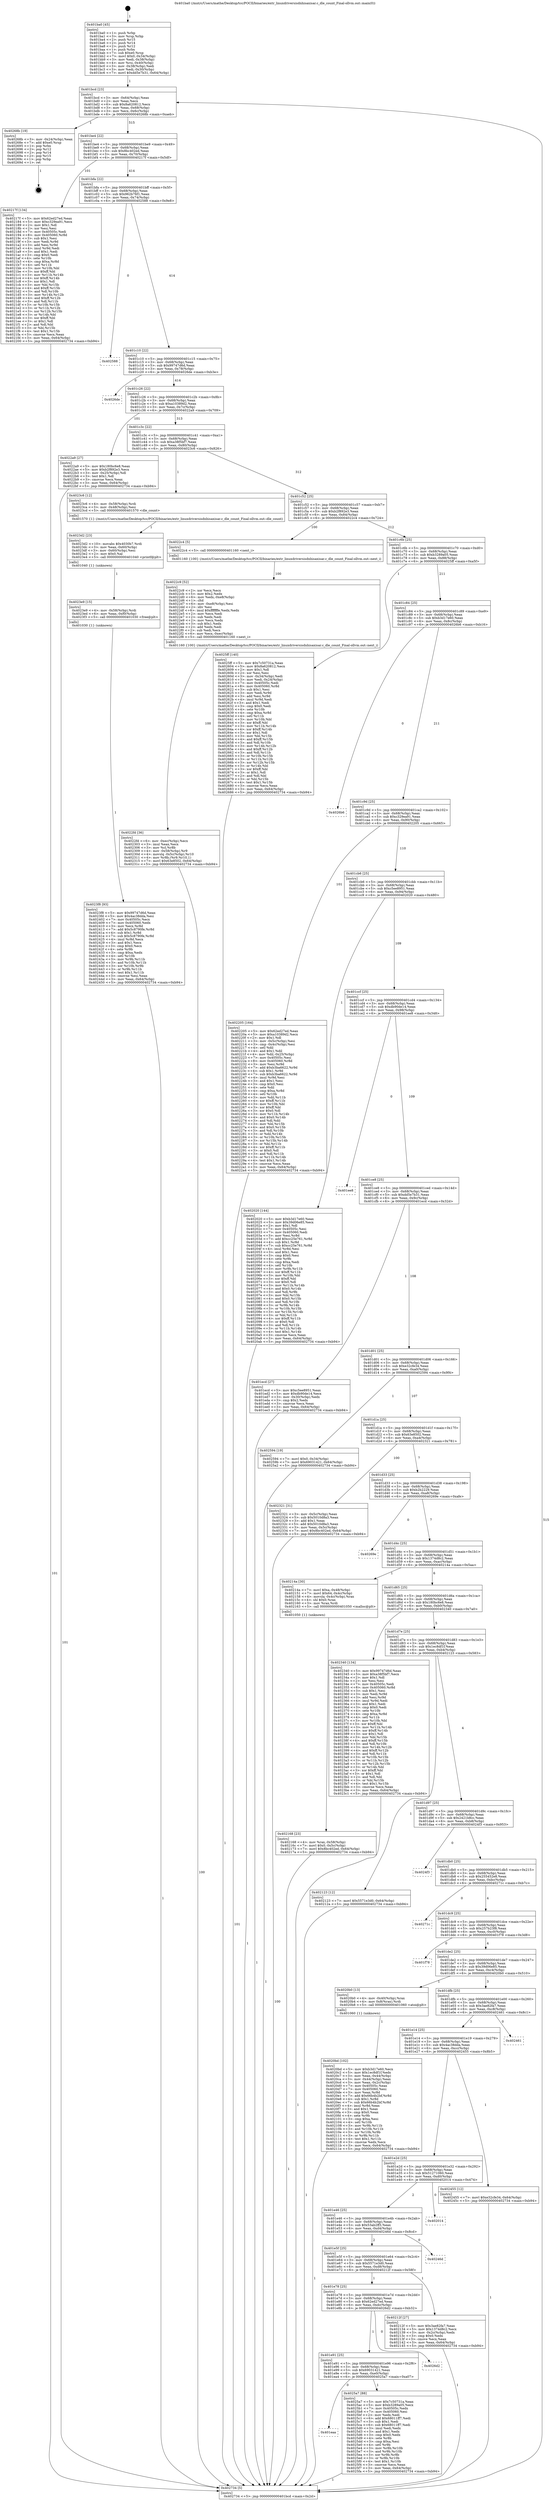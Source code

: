 digraph "0x401ba0" {
  label = "0x401ba0 (/mnt/c/Users/mathe/Desktop/tcc/POCII/binaries/extr_linuxdriversisdnhisaxisar.c_dle_count_Final-ollvm.out::main(0))"
  labelloc = "t"
  node[shape=record]

  Entry [label="",width=0.3,height=0.3,shape=circle,fillcolor=black,style=filled]
  "0x401bcd" [label="{
     0x401bcd [23]\l
     | [instrs]\l
     &nbsp;&nbsp;0x401bcd \<+3\>: mov -0x64(%rbp),%eax\l
     &nbsp;&nbsp;0x401bd0 \<+2\>: mov %eax,%ecx\l
     &nbsp;&nbsp;0x401bd2 \<+6\>: sub $0x8a620812,%ecx\l
     &nbsp;&nbsp;0x401bd8 \<+3\>: mov %eax,-0x68(%rbp)\l
     &nbsp;&nbsp;0x401bdb \<+3\>: mov %ecx,-0x6c(%rbp)\l
     &nbsp;&nbsp;0x401bde \<+6\>: je 000000000040268b \<main+0xaeb\>\l
  }"]
  "0x40268b" [label="{
     0x40268b [19]\l
     | [instrs]\l
     &nbsp;&nbsp;0x40268b \<+3\>: mov -0x24(%rbp),%eax\l
     &nbsp;&nbsp;0x40268e \<+7\>: add $0xe0,%rsp\l
     &nbsp;&nbsp;0x402695 \<+1\>: pop %rbx\l
     &nbsp;&nbsp;0x402696 \<+2\>: pop %r12\l
     &nbsp;&nbsp;0x402698 \<+2\>: pop %r14\l
     &nbsp;&nbsp;0x40269a \<+2\>: pop %r15\l
     &nbsp;&nbsp;0x40269c \<+1\>: pop %rbp\l
     &nbsp;&nbsp;0x40269d \<+1\>: ret\l
  }"]
  "0x401be4" [label="{
     0x401be4 [22]\l
     | [instrs]\l
     &nbsp;&nbsp;0x401be4 \<+5\>: jmp 0000000000401be9 \<main+0x49\>\l
     &nbsp;&nbsp;0x401be9 \<+3\>: mov -0x68(%rbp),%eax\l
     &nbsp;&nbsp;0x401bec \<+5\>: sub $0x8bc402ed,%eax\l
     &nbsp;&nbsp;0x401bf1 \<+3\>: mov %eax,-0x70(%rbp)\l
     &nbsp;&nbsp;0x401bf4 \<+6\>: je 000000000040217f \<main+0x5df\>\l
  }"]
  Exit [label="",width=0.3,height=0.3,shape=circle,fillcolor=black,style=filled,peripheries=2]
  "0x40217f" [label="{
     0x40217f [134]\l
     | [instrs]\l
     &nbsp;&nbsp;0x40217f \<+5\>: mov $0x62ed27ed,%eax\l
     &nbsp;&nbsp;0x402184 \<+5\>: mov $0xc329ea91,%ecx\l
     &nbsp;&nbsp;0x402189 \<+2\>: mov $0x1,%dl\l
     &nbsp;&nbsp;0x40218b \<+2\>: xor %esi,%esi\l
     &nbsp;&nbsp;0x40218d \<+7\>: mov 0x40505c,%edi\l
     &nbsp;&nbsp;0x402194 \<+8\>: mov 0x405060,%r8d\l
     &nbsp;&nbsp;0x40219c \<+3\>: sub $0x1,%esi\l
     &nbsp;&nbsp;0x40219f \<+3\>: mov %edi,%r9d\l
     &nbsp;&nbsp;0x4021a2 \<+3\>: add %esi,%r9d\l
     &nbsp;&nbsp;0x4021a5 \<+4\>: imul %r9d,%edi\l
     &nbsp;&nbsp;0x4021a9 \<+3\>: and $0x1,%edi\l
     &nbsp;&nbsp;0x4021ac \<+3\>: cmp $0x0,%edi\l
     &nbsp;&nbsp;0x4021af \<+4\>: sete %r10b\l
     &nbsp;&nbsp;0x4021b3 \<+4\>: cmp $0xa,%r8d\l
     &nbsp;&nbsp;0x4021b7 \<+4\>: setl %r11b\l
     &nbsp;&nbsp;0x4021bb \<+3\>: mov %r10b,%bl\l
     &nbsp;&nbsp;0x4021be \<+3\>: xor $0xff,%bl\l
     &nbsp;&nbsp;0x4021c1 \<+3\>: mov %r11b,%r14b\l
     &nbsp;&nbsp;0x4021c4 \<+4\>: xor $0xff,%r14b\l
     &nbsp;&nbsp;0x4021c8 \<+3\>: xor $0x1,%dl\l
     &nbsp;&nbsp;0x4021cb \<+3\>: mov %bl,%r15b\l
     &nbsp;&nbsp;0x4021ce \<+4\>: and $0xff,%r15b\l
     &nbsp;&nbsp;0x4021d2 \<+3\>: and %dl,%r10b\l
     &nbsp;&nbsp;0x4021d5 \<+3\>: mov %r14b,%r12b\l
     &nbsp;&nbsp;0x4021d8 \<+4\>: and $0xff,%r12b\l
     &nbsp;&nbsp;0x4021dc \<+3\>: and %dl,%r11b\l
     &nbsp;&nbsp;0x4021df \<+3\>: or %r10b,%r15b\l
     &nbsp;&nbsp;0x4021e2 \<+3\>: or %r11b,%r12b\l
     &nbsp;&nbsp;0x4021e5 \<+3\>: xor %r12b,%r15b\l
     &nbsp;&nbsp;0x4021e8 \<+3\>: or %r14b,%bl\l
     &nbsp;&nbsp;0x4021eb \<+3\>: xor $0xff,%bl\l
     &nbsp;&nbsp;0x4021ee \<+3\>: or $0x1,%dl\l
     &nbsp;&nbsp;0x4021f1 \<+2\>: and %dl,%bl\l
     &nbsp;&nbsp;0x4021f3 \<+3\>: or %bl,%r15b\l
     &nbsp;&nbsp;0x4021f6 \<+4\>: test $0x1,%r15b\l
     &nbsp;&nbsp;0x4021fa \<+3\>: cmovne %ecx,%eax\l
     &nbsp;&nbsp;0x4021fd \<+3\>: mov %eax,-0x64(%rbp)\l
     &nbsp;&nbsp;0x402200 \<+5\>: jmp 0000000000402734 \<main+0xb94\>\l
  }"]
  "0x401bfa" [label="{
     0x401bfa [22]\l
     | [instrs]\l
     &nbsp;&nbsp;0x401bfa \<+5\>: jmp 0000000000401bff \<main+0x5f\>\l
     &nbsp;&nbsp;0x401bff \<+3\>: mov -0x68(%rbp),%eax\l
     &nbsp;&nbsp;0x401c02 \<+5\>: sub $0x962b76f1,%eax\l
     &nbsp;&nbsp;0x401c07 \<+3\>: mov %eax,-0x74(%rbp)\l
     &nbsp;&nbsp;0x401c0a \<+6\>: je 0000000000402588 \<main+0x9e8\>\l
  }"]
  "0x401eaa" [label="{
     0x401eaa\l
  }", style=dashed]
  "0x402588" [label="{
     0x402588\l
  }", style=dashed]
  "0x401c10" [label="{
     0x401c10 [22]\l
     | [instrs]\l
     &nbsp;&nbsp;0x401c10 \<+5\>: jmp 0000000000401c15 \<main+0x75\>\l
     &nbsp;&nbsp;0x401c15 \<+3\>: mov -0x68(%rbp),%eax\l
     &nbsp;&nbsp;0x401c18 \<+5\>: sub $0x99747d6d,%eax\l
     &nbsp;&nbsp;0x401c1d \<+3\>: mov %eax,-0x78(%rbp)\l
     &nbsp;&nbsp;0x401c20 \<+6\>: je 00000000004026de \<main+0xb3e\>\l
  }"]
  "0x4025a7" [label="{
     0x4025a7 [88]\l
     | [instrs]\l
     &nbsp;&nbsp;0x4025a7 \<+5\>: mov $0x7c50731a,%eax\l
     &nbsp;&nbsp;0x4025ac \<+5\>: mov $0xb3289a05,%ecx\l
     &nbsp;&nbsp;0x4025b1 \<+7\>: mov 0x40505c,%edx\l
     &nbsp;&nbsp;0x4025b8 \<+7\>: mov 0x405060,%esi\l
     &nbsp;&nbsp;0x4025bf \<+2\>: mov %edx,%edi\l
     &nbsp;&nbsp;0x4025c1 \<+6\>: add $0x68011ff7,%edi\l
     &nbsp;&nbsp;0x4025c7 \<+3\>: sub $0x1,%edi\l
     &nbsp;&nbsp;0x4025ca \<+6\>: sub $0x68011ff7,%edi\l
     &nbsp;&nbsp;0x4025d0 \<+3\>: imul %edi,%edx\l
     &nbsp;&nbsp;0x4025d3 \<+3\>: and $0x1,%edx\l
     &nbsp;&nbsp;0x4025d6 \<+3\>: cmp $0x0,%edx\l
     &nbsp;&nbsp;0x4025d9 \<+4\>: sete %r8b\l
     &nbsp;&nbsp;0x4025dd \<+3\>: cmp $0xa,%esi\l
     &nbsp;&nbsp;0x4025e0 \<+4\>: setl %r9b\l
     &nbsp;&nbsp;0x4025e4 \<+3\>: mov %r8b,%r10b\l
     &nbsp;&nbsp;0x4025e7 \<+3\>: and %r9b,%r10b\l
     &nbsp;&nbsp;0x4025ea \<+3\>: xor %r9b,%r8b\l
     &nbsp;&nbsp;0x4025ed \<+3\>: or %r8b,%r10b\l
     &nbsp;&nbsp;0x4025f0 \<+4\>: test $0x1,%r10b\l
     &nbsp;&nbsp;0x4025f4 \<+3\>: cmovne %ecx,%eax\l
     &nbsp;&nbsp;0x4025f7 \<+3\>: mov %eax,-0x64(%rbp)\l
     &nbsp;&nbsp;0x4025fa \<+5\>: jmp 0000000000402734 \<main+0xb94\>\l
  }"]
  "0x4026de" [label="{
     0x4026de\l
  }", style=dashed]
  "0x401c26" [label="{
     0x401c26 [22]\l
     | [instrs]\l
     &nbsp;&nbsp;0x401c26 \<+5\>: jmp 0000000000401c2b \<main+0x8b\>\l
     &nbsp;&nbsp;0x401c2b \<+3\>: mov -0x68(%rbp),%eax\l
     &nbsp;&nbsp;0x401c2e \<+5\>: sub $0xa10389d2,%eax\l
     &nbsp;&nbsp;0x401c33 \<+3\>: mov %eax,-0x7c(%rbp)\l
     &nbsp;&nbsp;0x401c36 \<+6\>: je 00000000004022a9 \<main+0x709\>\l
  }"]
  "0x401e91" [label="{
     0x401e91 [25]\l
     | [instrs]\l
     &nbsp;&nbsp;0x401e91 \<+5\>: jmp 0000000000401e96 \<main+0x2f6\>\l
     &nbsp;&nbsp;0x401e96 \<+3\>: mov -0x68(%rbp),%eax\l
     &nbsp;&nbsp;0x401e99 \<+5\>: sub $0x69031421,%eax\l
     &nbsp;&nbsp;0x401e9e \<+6\>: mov %eax,-0xe0(%rbp)\l
     &nbsp;&nbsp;0x401ea4 \<+6\>: je 00000000004025a7 \<main+0xa07\>\l
  }"]
  "0x4022a9" [label="{
     0x4022a9 [27]\l
     | [instrs]\l
     &nbsp;&nbsp;0x4022a9 \<+5\>: mov $0x180bc6e8,%eax\l
     &nbsp;&nbsp;0x4022ae \<+5\>: mov $0xb2f892e3,%ecx\l
     &nbsp;&nbsp;0x4022b3 \<+3\>: mov -0x25(%rbp),%dl\l
     &nbsp;&nbsp;0x4022b6 \<+3\>: test $0x1,%dl\l
     &nbsp;&nbsp;0x4022b9 \<+3\>: cmovne %ecx,%eax\l
     &nbsp;&nbsp;0x4022bc \<+3\>: mov %eax,-0x64(%rbp)\l
     &nbsp;&nbsp;0x4022bf \<+5\>: jmp 0000000000402734 \<main+0xb94\>\l
  }"]
  "0x401c3c" [label="{
     0x401c3c [22]\l
     | [instrs]\l
     &nbsp;&nbsp;0x401c3c \<+5\>: jmp 0000000000401c41 \<main+0xa1\>\l
     &nbsp;&nbsp;0x401c41 \<+3\>: mov -0x68(%rbp),%eax\l
     &nbsp;&nbsp;0x401c44 \<+5\>: sub $0xa38f5bf7,%eax\l
     &nbsp;&nbsp;0x401c49 \<+3\>: mov %eax,-0x80(%rbp)\l
     &nbsp;&nbsp;0x401c4c \<+6\>: je 00000000004023c6 \<main+0x826\>\l
  }"]
  "0x4026d2" [label="{
     0x4026d2\l
  }", style=dashed]
  "0x4023c6" [label="{
     0x4023c6 [12]\l
     | [instrs]\l
     &nbsp;&nbsp;0x4023c6 \<+4\>: mov -0x58(%rbp),%rdi\l
     &nbsp;&nbsp;0x4023ca \<+3\>: mov -0x48(%rbp),%esi\l
     &nbsp;&nbsp;0x4023cd \<+5\>: call 0000000000401570 \<dle_count\>\l
     | [calls]\l
     &nbsp;&nbsp;0x401570 \{1\} (/mnt/c/Users/mathe/Desktop/tcc/POCII/binaries/extr_linuxdriversisdnhisaxisar.c_dle_count_Final-ollvm.out::dle_count)\l
  }"]
  "0x401c52" [label="{
     0x401c52 [25]\l
     | [instrs]\l
     &nbsp;&nbsp;0x401c52 \<+5\>: jmp 0000000000401c57 \<main+0xb7\>\l
     &nbsp;&nbsp;0x401c57 \<+3\>: mov -0x68(%rbp),%eax\l
     &nbsp;&nbsp;0x401c5a \<+5\>: sub $0xb2f892e3,%eax\l
     &nbsp;&nbsp;0x401c5f \<+6\>: mov %eax,-0x84(%rbp)\l
     &nbsp;&nbsp;0x401c65 \<+6\>: je 00000000004022c4 \<main+0x724\>\l
  }"]
  "0x4023f8" [label="{
     0x4023f8 [93]\l
     | [instrs]\l
     &nbsp;&nbsp;0x4023f8 \<+5\>: mov $0x99747d6d,%eax\l
     &nbsp;&nbsp;0x4023fd \<+5\>: mov $0x4ac38dda,%esi\l
     &nbsp;&nbsp;0x402402 \<+7\>: mov 0x40505c,%ecx\l
     &nbsp;&nbsp;0x402409 \<+7\>: mov 0x405060,%edx\l
     &nbsp;&nbsp;0x402410 \<+3\>: mov %ecx,%r8d\l
     &nbsp;&nbsp;0x402413 \<+7\>: add $0x5c8790fe,%r8d\l
     &nbsp;&nbsp;0x40241a \<+4\>: sub $0x1,%r8d\l
     &nbsp;&nbsp;0x40241e \<+7\>: sub $0x5c8790fe,%r8d\l
     &nbsp;&nbsp;0x402425 \<+4\>: imul %r8d,%ecx\l
     &nbsp;&nbsp;0x402429 \<+3\>: and $0x1,%ecx\l
     &nbsp;&nbsp;0x40242c \<+3\>: cmp $0x0,%ecx\l
     &nbsp;&nbsp;0x40242f \<+4\>: sete %r9b\l
     &nbsp;&nbsp;0x402433 \<+3\>: cmp $0xa,%edx\l
     &nbsp;&nbsp;0x402436 \<+4\>: setl %r10b\l
     &nbsp;&nbsp;0x40243a \<+3\>: mov %r9b,%r11b\l
     &nbsp;&nbsp;0x40243d \<+3\>: and %r10b,%r11b\l
     &nbsp;&nbsp;0x402440 \<+3\>: xor %r10b,%r9b\l
     &nbsp;&nbsp;0x402443 \<+3\>: or %r9b,%r11b\l
     &nbsp;&nbsp;0x402446 \<+4\>: test $0x1,%r11b\l
     &nbsp;&nbsp;0x40244a \<+3\>: cmovne %esi,%eax\l
     &nbsp;&nbsp;0x40244d \<+3\>: mov %eax,-0x64(%rbp)\l
     &nbsp;&nbsp;0x402450 \<+5\>: jmp 0000000000402734 \<main+0xb94\>\l
  }"]
  "0x4022c4" [label="{
     0x4022c4 [5]\l
     | [instrs]\l
     &nbsp;&nbsp;0x4022c4 \<+5\>: call 0000000000401160 \<next_i\>\l
     | [calls]\l
     &nbsp;&nbsp;0x401160 \{100\} (/mnt/c/Users/mathe/Desktop/tcc/POCII/binaries/extr_linuxdriversisdnhisaxisar.c_dle_count_Final-ollvm.out::next_i)\l
  }"]
  "0x401c6b" [label="{
     0x401c6b [25]\l
     | [instrs]\l
     &nbsp;&nbsp;0x401c6b \<+5\>: jmp 0000000000401c70 \<main+0xd0\>\l
     &nbsp;&nbsp;0x401c70 \<+3\>: mov -0x68(%rbp),%eax\l
     &nbsp;&nbsp;0x401c73 \<+5\>: sub $0xb3289a05,%eax\l
     &nbsp;&nbsp;0x401c78 \<+6\>: mov %eax,-0x88(%rbp)\l
     &nbsp;&nbsp;0x401c7e \<+6\>: je 00000000004025ff \<main+0xa5f\>\l
  }"]
  "0x4023e9" [label="{
     0x4023e9 [15]\l
     | [instrs]\l
     &nbsp;&nbsp;0x4023e9 \<+4\>: mov -0x58(%rbp),%rdi\l
     &nbsp;&nbsp;0x4023ed \<+6\>: mov %eax,-0xf0(%rbp)\l
     &nbsp;&nbsp;0x4023f3 \<+5\>: call 0000000000401030 \<free@plt\>\l
     | [calls]\l
     &nbsp;&nbsp;0x401030 \{1\} (unknown)\l
  }"]
  "0x4025ff" [label="{
     0x4025ff [140]\l
     | [instrs]\l
     &nbsp;&nbsp;0x4025ff \<+5\>: mov $0x7c50731a,%eax\l
     &nbsp;&nbsp;0x402604 \<+5\>: mov $0x8a620812,%ecx\l
     &nbsp;&nbsp;0x402609 \<+2\>: mov $0x1,%dl\l
     &nbsp;&nbsp;0x40260b \<+2\>: xor %esi,%esi\l
     &nbsp;&nbsp;0x40260d \<+3\>: mov -0x34(%rbp),%edi\l
     &nbsp;&nbsp;0x402610 \<+3\>: mov %edi,-0x24(%rbp)\l
     &nbsp;&nbsp;0x402613 \<+7\>: mov 0x40505c,%edi\l
     &nbsp;&nbsp;0x40261a \<+8\>: mov 0x405060,%r8d\l
     &nbsp;&nbsp;0x402622 \<+3\>: sub $0x1,%esi\l
     &nbsp;&nbsp;0x402625 \<+3\>: mov %edi,%r9d\l
     &nbsp;&nbsp;0x402628 \<+3\>: add %esi,%r9d\l
     &nbsp;&nbsp;0x40262b \<+4\>: imul %r9d,%edi\l
     &nbsp;&nbsp;0x40262f \<+3\>: and $0x1,%edi\l
     &nbsp;&nbsp;0x402632 \<+3\>: cmp $0x0,%edi\l
     &nbsp;&nbsp;0x402635 \<+4\>: sete %r10b\l
     &nbsp;&nbsp;0x402639 \<+4\>: cmp $0xa,%r8d\l
     &nbsp;&nbsp;0x40263d \<+4\>: setl %r11b\l
     &nbsp;&nbsp;0x402641 \<+3\>: mov %r10b,%bl\l
     &nbsp;&nbsp;0x402644 \<+3\>: xor $0xff,%bl\l
     &nbsp;&nbsp;0x402647 \<+3\>: mov %r11b,%r14b\l
     &nbsp;&nbsp;0x40264a \<+4\>: xor $0xff,%r14b\l
     &nbsp;&nbsp;0x40264e \<+3\>: xor $0x1,%dl\l
     &nbsp;&nbsp;0x402651 \<+3\>: mov %bl,%r15b\l
     &nbsp;&nbsp;0x402654 \<+4\>: and $0xff,%r15b\l
     &nbsp;&nbsp;0x402658 \<+3\>: and %dl,%r10b\l
     &nbsp;&nbsp;0x40265b \<+3\>: mov %r14b,%r12b\l
     &nbsp;&nbsp;0x40265e \<+4\>: and $0xff,%r12b\l
     &nbsp;&nbsp;0x402662 \<+3\>: and %dl,%r11b\l
     &nbsp;&nbsp;0x402665 \<+3\>: or %r10b,%r15b\l
     &nbsp;&nbsp;0x402668 \<+3\>: or %r11b,%r12b\l
     &nbsp;&nbsp;0x40266b \<+3\>: xor %r12b,%r15b\l
     &nbsp;&nbsp;0x40266e \<+3\>: or %r14b,%bl\l
     &nbsp;&nbsp;0x402671 \<+3\>: xor $0xff,%bl\l
     &nbsp;&nbsp;0x402674 \<+3\>: or $0x1,%dl\l
     &nbsp;&nbsp;0x402677 \<+2\>: and %dl,%bl\l
     &nbsp;&nbsp;0x402679 \<+3\>: or %bl,%r15b\l
     &nbsp;&nbsp;0x40267c \<+4\>: test $0x1,%r15b\l
     &nbsp;&nbsp;0x402680 \<+3\>: cmovne %ecx,%eax\l
     &nbsp;&nbsp;0x402683 \<+3\>: mov %eax,-0x64(%rbp)\l
     &nbsp;&nbsp;0x402686 \<+5\>: jmp 0000000000402734 \<main+0xb94\>\l
  }"]
  "0x401c84" [label="{
     0x401c84 [25]\l
     | [instrs]\l
     &nbsp;&nbsp;0x401c84 \<+5\>: jmp 0000000000401c89 \<main+0xe9\>\l
     &nbsp;&nbsp;0x401c89 \<+3\>: mov -0x68(%rbp),%eax\l
     &nbsp;&nbsp;0x401c8c \<+5\>: sub $0xb3d17e60,%eax\l
     &nbsp;&nbsp;0x401c91 \<+6\>: mov %eax,-0x8c(%rbp)\l
     &nbsp;&nbsp;0x401c97 \<+6\>: je 00000000004026b6 \<main+0xb16\>\l
  }"]
  "0x4023d2" [label="{
     0x4023d2 [23]\l
     | [instrs]\l
     &nbsp;&nbsp;0x4023d2 \<+10\>: movabs $0x4030b7,%rdi\l
     &nbsp;&nbsp;0x4023dc \<+3\>: mov %eax,-0x60(%rbp)\l
     &nbsp;&nbsp;0x4023df \<+3\>: mov -0x60(%rbp),%esi\l
     &nbsp;&nbsp;0x4023e2 \<+2\>: mov $0x0,%al\l
     &nbsp;&nbsp;0x4023e4 \<+5\>: call 0000000000401040 \<printf@plt\>\l
     | [calls]\l
     &nbsp;&nbsp;0x401040 \{1\} (unknown)\l
  }"]
  "0x4026b6" [label="{
     0x4026b6\l
  }", style=dashed]
  "0x401c9d" [label="{
     0x401c9d [25]\l
     | [instrs]\l
     &nbsp;&nbsp;0x401c9d \<+5\>: jmp 0000000000401ca2 \<main+0x102\>\l
     &nbsp;&nbsp;0x401ca2 \<+3\>: mov -0x68(%rbp),%eax\l
     &nbsp;&nbsp;0x401ca5 \<+5\>: sub $0xc329ea91,%eax\l
     &nbsp;&nbsp;0x401caa \<+6\>: mov %eax,-0x90(%rbp)\l
     &nbsp;&nbsp;0x401cb0 \<+6\>: je 0000000000402205 \<main+0x665\>\l
  }"]
  "0x4022fd" [label="{
     0x4022fd [36]\l
     | [instrs]\l
     &nbsp;&nbsp;0x4022fd \<+6\>: mov -0xec(%rbp),%ecx\l
     &nbsp;&nbsp;0x402303 \<+3\>: imul %eax,%ecx\l
     &nbsp;&nbsp;0x402306 \<+3\>: mov %cl,%r8b\l
     &nbsp;&nbsp;0x402309 \<+4\>: mov -0x58(%rbp),%r9\l
     &nbsp;&nbsp;0x40230d \<+4\>: movslq -0x5c(%rbp),%r10\l
     &nbsp;&nbsp;0x402311 \<+4\>: mov %r8b,(%r9,%r10,1)\l
     &nbsp;&nbsp;0x402315 \<+7\>: movl $0x63e8502,-0x64(%rbp)\l
     &nbsp;&nbsp;0x40231c \<+5\>: jmp 0000000000402734 \<main+0xb94\>\l
  }"]
  "0x402205" [label="{
     0x402205 [164]\l
     | [instrs]\l
     &nbsp;&nbsp;0x402205 \<+5\>: mov $0x62ed27ed,%eax\l
     &nbsp;&nbsp;0x40220a \<+5\>: mov $0xa10389d2,%ecx\l
     &nbsp;&nbsp;0x40220f \<+2\>: mov $0x1,%dl\l
     &nbsp;&nbsp;0x402211 \<+3\>: mov -0x5c(%rbp),%esi\l
     &nbsp;&nbsp;0x402214 \<+3\>: cmp -0x4c(%rbp),%esi\l
     &nbsp;&nbsp;0x402217 \<+4\>: setl %dil\l
     &nbsp;&nbsp;0x40221b \<+4\>: and $0x1,%dil\l
     &nbsp;&nbsp;0x40221f \<+4\>: mov %dil,-0x25(%rbp)\l
     &nbsp;&nbsp;0x402223 \<+7\>: mov 0x40505c,%esi\l
     &nbsp;&nbsp;0x40222a \<+8\>: mov 0x405060,%r8d\l
     &nbsp;&nbsp;0x402232 \<+3\>: mov %esi,%r9d\l
     &nbsp;&nbsp;0x402235 \<+7\>: add $0xb3ba6622,%r9d\l
     &nbsp;&nbsp;0x40223c \<+4\>: sub $0x1,%r9d\l
     &nbsp;&nbsp;0x402240 \<+7\>: sub $0xb3ba6622,%r9d\l
     &nbsp;&nbsp;0x402247 \<+4\>: imul %r9d,%esi\l
     &nbsp;&nbsp;0x40224b \<+3\>: and $0x1,%esi\l
     &nbsp;&nbsp;0x40224e \<+3\>: cmp $0x0,%esi\l
     &nbsp;&nbsp;0x402251 \<+4\>: sete %dil\l
     &nbsp;&nbsp;0x402255 \<+4\>: cmp $0xa,%r8d\l
     &nbsp;&nbsp;0x402259 \<+4\>: setl %r10b\l
     &nbsp;&nbsp;0x40225d \<+3\>: mov %dil,%r11b\l
     &nbsp;&nbsp;0x402260 \<+4\>: xor $0xff,%r11b\l
     &nbsp;&nbsp;0x402264 \<+3\>: mov %r10b,%bl\l
     &nbsp;&nbsp;0x402267 \<+3\>: xor $0xff,%bl\l
     &nbsp;&nbsp;0x40226a \<+3\>: xor $0x0,%dl\l
     &nbsp;&nbsp;0x40226d \<+3\>: mov %r11b,%r14b\l
     &nbsp;&nbsp;0x402270 \<+4\>: and $0x0,%r14b\l
     &nbsp;&nbsp;0x402274 \<+3\>: and %dl,%dil\l
     &nbsp;&nbsp;0x402277 \<+3\>: mov %bl,%r15b\l
     &nbsp;&nbsp;0x40227a \<+4\>: and $0x0,%r15b\l
     &nbsp;&nbsp;0x40227e \<+3\>: and %dl,%r10b\l
     &nbsp;&nbsp;0x402281 \<+3\>: or %dil,%r14b\l
     &nbsp;&nbsp;0x402284 \<+3\>: or %r10b,%r15b\l
     &nbsp;&nbsp;0x402287 \<+3\>: xor %r15b,%r14b\l
     &nbsp;&nbsp;0x40228a \<+3\>: or %bl,%r11b\l
     &nbsp;&nbsp;0x40228d \<+4\>: xor $0xff,%r11b\l
     &nbsp;&nbsp;0x402291 \<+3\>: or $0x0,%dl\l
     &nbsp;&nbsp;0x402294 \<+3\>: and %dl,%r11b\l
     &nbsp;&nbsp;0x402297 \<+3\>: or %r11b,%r14b\l
     &nbsp;&nbsp;0x40229a \<+4\>: test $0x1,%r14b\l
     &nbsp;&nbsp;0x40229e \<+3\>: cmovne %ecx,%eax\l
     &nbsp;&nbsp;0x4022a1 \<+3\>: mov %eax,-0x64(%rbp)\l
     &nbsp;&nbsp;0x4022a4 \<+5\>: jmp 0000000000402734 \<main+0xb94\>\l
  }"]
  "0x401cb6" [label="{
     0x401cb6 [25]\l
     | [instrs]\l
     &nbsp;&nbsp;0x401cb6 \<+5\>: jmp 0000000000401cbb \<main+0x11b\>\l
     &nbsp;&nbsp;0x401cbb \<+3\>: mov -0x68(%rbp),%eax\l
     &nbsp;&nbsp;0x401cbe \<+5\>: sub $0xc5ee8951,%eax\l
     &nbsp;&nbsp;0x401cc3 \<+6\>: mov %eax,-0x94(%rbp)\l
     &nbsp;&nbsp;0x401cc9 \<+6\>: je 0000000000402020 \<main+0x480\>\l
  }"]
  "0x4022c9" [label="{
     0x4022c9 [52]\l
     | [instrs]\l
     &nbsp;&nbsp;0x4022c9 \<+2\>: xor %ecx,%ecx\l
     &nbsp;&nbsp;0x4022cb \<+5\>: mov $0x2,%edx\l
     &nbsp;&nbsp;0x4022d0 \<+6\>: mov %edx,-0xe8(%rbp)\l
     &nbsp;&nbsp;0x4022d6 \<+1\>: cltd\l
     &nbsp;&nbsp;0x4022d7 \<+6\>: mov -0xe8(%rbp),%esi\l
     &nbsp;&nbsp;0x4022dd \<+2\>: idiv %esi\l
     &nbsp;&nbsp;0x4022df \<+6\>: imul $0xfffffffe,%edx,%edx\l
     &nbsp;&nbsp;0x4022e5 \<+2\>: mov %ecx,%edi\l
     &nbsp;&nbsp;0x4022e7 \<+2\>: sub %edx,%edi\l
     &nbsp;&nbsp;0x4022e9 \<+2\>: mov %ecx,%edx\l
     &nbsp;&nbsp;0x4022eb \<+3\>: sub $0x1,%edx\l
     &nbsp;&nbsp;0x4022ee \<+2\>: add %edx,%edi\l
     &nbsp;&nbsp;0x4022f0 \<+2\>: sub %edi,%ecx\l
     &nbsp;&nbsp;0x4022f2 \<+6\>: mov %ecx,-0xec(%rbp)\l
     &nbsp;&nbsp;0x4022f8 \<+5\>: call 0000000000401160 \<next_i\>\l
     | [calls]\l
     &nbsp;&nbsp;0x401160 \{100\} (/mnt/c/Users/mathe/Desktop/tcc/POCII/binaries/extr_linuxdriversisdnhisaxisar.c_dle_count_Final-ollvm.out::next_i)\l
  }"]
  "0x402020" [label="{
     0x402020 [144]\l
     | [instrs]\l
     &nbsp;&nbsp;0x402020 \<+5\>: mov $0xb3d17e60,%eax\l
     &nbsp;&nbsp;0x402025 \<+5\>: mov $0x39d06e85,%ecx\l
     &nbsp;&nbsp;0x40202a \<+2\>: mov $0x1,%dl\l
     &nbsp;&nbsp;0x40202c \<+7\>: mov 0x40505c,%esi\l
     &nbsp;&nbsp;0x402033 \<+7\>: mov 0x405060,%edi\l
     &nbsp;&nbsp;0x40203a \<+3\>: mov %esi,%r8d\l
     &nbsp;&nbsp;0x40203d \<+7\>: add $0xcc25e761,%r8d\l
     &nbsp;&nbsp;0x402044 \<+4\>: sub $0x1,%r8d\l
     &nbsp;&nbsp;0x402048 \<+7\>: sub $0xcc25e761,%r8d\l
     &nbsp;&nbsp;0x40204f \<+4\>: imul %r8d,%esi\l
     &nbsp;&nbsp;0x402053 \<+3\>: and $0x1,%esi\l
     &nbsp;&nbsp;0x402056 \<+3\>: cmp $0x0,%esi\l
     &nbsp;&nbsp;0x402059 \<+4\>: sete %r9b\l
     &nbsp;&nbsp;0x40205d \<+3\>: cmp $0xa,%edi\l
     &nbsp;&nbsp;0x402060 \<+4\>: setl %r10b\l
     &nbsp;&nbsp;0x402064 \<+3\>: mov %r9b,%r11b\l
     &nbsp;&nbsp;0x402067 \<+4\>: xor $0xff,%r11b\l
     &nbsp;&nbsp;0x40206b \<+3\>: mov %r10b,%bl\l
     &nbsp;&nbsp;0x40206e \<+3\>: xor $0xff,%bl\l
     &nbsp;&nbsp;0x402071 \<+3\>: xor $0x0,%dl\l
     &nbsp;&nbsp;0x402074 \<+3\>: mov %r11b,%r14b\l
     &nbsp;&nbsp;0x402077 \<+4\>: and $0x0,%r14b\l
     &nbsp;&nbsp;0x40207b \<+3\>: and %dl,%r9b\l
     &nbsp;&nbsp;0x40207e \<+3\>: mov %bl,%r15b\l
     &nbsp;&nbsp;0x402081 \<+4\>: and $0x0,%r15b\l
     &nbsp;&nbsp;0x402085 \<+3\>: and %dl,%r10b\l
     &nbsp;&nbsp;0x402088 \<+3\>: or %r9b,%r14b\l
     &nbsp;&nbsp;0x40208b \<+3\>: or %r10b,%r15b\l
     &nbsp;&nbsp;0x40208e \<+3\>: xor %r15b,%r14b\l
     &nbsp;&nbsp;0x402091 \<+3\>: or %bl,%r11b\l
     &nbsp;&nbsp;0x402094 \<+4\>: xor $0xff,%r11b\l
     &nbsp;&nbsp;0x402098 \<+3\>: or $0x0,%dl\l
     &nbsp;&nbsp;0x40209b \<+3\>: and %dl,%r11b\l
     &nbsp;&nbsp;0x40209e \<+3\>: or %r11b,%r14b\l
     &nbsp;&nbsp;0x4020a1 \<+4\>: test $0x1,%r14b\l
     &nbsp;&nbsp;0x4020a5 \<+3\>: cmovne %ecx,%eax\l
     &nbsp;&nbsp;0x4020a8 \<+3\>: mov %eax,-0x64(%rbp)\l
     &nbsp;&nbsp;0x4020ab \<+5\>: jmp 0000000000402734 \<main+0xb94\>\l
  }"]
  "0x401ccf" [label="{
     0x401ccf [25]\l
     | [instrs]\l
     &nbsp;&nbsp;0x401ccf \<+5\>: jmp 0000000000401cd4 \<main+0x134\>\l
     &nbsp;&nbsp;0x401cd4 \<+3\>: mov -0x68(%rbp),%eax\l
     &nbsp;&nbsp;0x401cd7 \<+5\>: sub $0xdb90de14,%eax\l
     &nbsp;&nbsp;0x401cdc \<+6\>: mov %eax,-0x98(%rbp)\l
     &nbsp;&nbsp;0x401ce2 \<+6\>: je 0000000000401ee8 \<main+0x348\>\l
  }"]
  "0x402168" [label="{
     0x402168 [23]\l
     | [instrs]\l
     &nbsp;&nbsp;0x402168 \<+4\>: mov %rax,-0x58(%rbp)\l
     &nbsp;&nbsp;0x40216c \<+7\>: movl $0x0,-0x5c(%rbp)\l
     &nbsp;&nbsp;0x402173 \<+7\>: movl $0x8bc402ed,-0x64(%rbp)\l
     &nbsp;&nbsp;0x40217a \<+5\>: jmp 0000000000402734 \<main+0xb94\>\l
  }"]
  "0x401ee8" [label="{
     0x401ee8\l
  }", style=dashed]
  "0x401ce8" [label="{
     0x401ce8 [25]\l
     | [instrs]\l
     &nbsp;&nbsp;0x401ce8 \<+5\>: jmp 0000000000401ced \<main+0x14d\>\l
     &nbsp;&nbsp;0x401ced \<+3\>: mov -0x68(%rbp),%eax\l
     &nbsp;&nbsp;0x401cf0 \<+5\>: sub $0xdd5e7b31,%eax\l
     &nbsp;&nbsp;0x401cf5 \<+6\>: mov %eax,-0x9c(%rbp)\l
     &nbsp;&nbsp;0x401cfb \<+6\>: je 0000000000401ecd \<main+0x32d\>\l
  }"]
  "0x401e78" [label="{
     0x401e78 [25]\l
     | [instrs]\l
     &nbsp;&nbsp;0x401e78 \<+5\>: jmp 0000000000401e7d \<main+0x2dd\>\l
     &nbsp;&nbsp;0x401e7d \<+3\>: mov -0x68(%rbp),%eax\l
     &nbsp;&nbsp;0x401e80 \<+5\>: sub $0x62ed27ed,%eax\l
     &nbsp;&nbsp;0x401e85 \<+6\>: mov %eax,-0xdc(%rbp)\l
     &nbsp;&nbsp;0x401e8b \<+6\>: je 00000000004026d2 \<main+0xb32\>\l
  }"]
  "0x401ecd" [label="{
     0x401ecd [27]\l
     | [instrs]\l
     &nbsp;&nbsp;0x401ecd \<+5\>: mov $0xc5ee8951,%eax\l
     &nbsp;&nbsp;0x401ed2 \<+5\>: mov $0xdb90de14,%ecx\l
     &nbsp;&nbsp;0x401ed7 \<+3\>: mov -0x30(%rbp),%edx\l
     &nbsp;&nbsp;0x401eda \<+3\>: cmp $0x2,%edx\l
     &nbsp;&nbsp;0x401edd \<+3\>: cmovne %ecx,%eax\l
     &nbsp;&nbsp;0x401ee0 \<+3\>: mov %eax,-0x64(%rbp)\l
     &nbsp;&nbsp;0x401ee3 \<+5\>: jmp 0000000000402734 \<main+0xb94\>\l
  }"]
  "0x401d01" [label="{
     0x401d01 [25]\l
     | [instrs]\l
     &nbsp;&nbsp;0x401d01 \<+5\>: jmp 0000000000401d06 \<main+0x166\>\l
     &nbsp;&nbsp;0x401d06 \<+3\>: mov -0x68(%rbp),%eax\l
     &nbsp;&nbsp;0x401d09 \<+5\>: sub $0xe32cfe34,%eax\l
     &nbsp;&nbsp;0x401d0e \<+6\>: mov %eax,-0xa0(%rbp)\l
     &nbsp;&nbsp;0x401d14 \<+6\>: je 0000000000402594 \<main+0x9f4\>\l
  }"]
  "0x402734" [label="{
     0x402734 [5]\l
     | [instrs]\l
     &nbsp;&nbsp;0x402734 \<+5\>: jmp 0000000000401bcd \<main+0x2d\>\l
  }"]
  "0x401ba0" [label="{
     0x401ba0 [45]\l
     | [instrs]\l
     &nbsp;&nbsp;0x401ba0 \<+1\>: push %rbp\l
     &nbsp;&nbsp;0x401ba1 \<+3\>: mov %rsp,%rbp\l
     &nbsp;&nbsp;0x401ba4 \<+2\>: push %r15\l
     &nbsp;&nbsp;0x401ba6 \<+2\>: push %r14\l
     &nbsp;&nbsp;0x401ba8 \<+2\>: push %r12\l
     &nbsp;&nbsp;0x401baa \<+1\>: push %rbx\l
     &nbsp;&nbsp;0x401bab \<+7\>: sub $0xe0,%rsp\l
     &nbsp;&nbsp;0x401bb2 \<+7\>: movl $0x0,-0x34(%rbp)\l
     &nbsp;&nbsp;0x401bb9 \<+3\>: mov %edi,-0x38(%rbp)\l
     &nbsp;&nbsp;0x401bbc \<+4\>: mov %rsi,-0x40(%rbp)\l
     &nbsp;&nbsp;0x401bc0 \<+3\>: mov -0x38(%rbp),%edi\l
     &nbsp;&nbsp;0x401bc3 \<+3\>: mov %edi,-0x30(%rbp)\l
     &nbsp;&nbsp;0x401bc6 \<+7\>: movl $0xdd5e7b31,-0x64(%rbp)\l
  }"]
  "0x40212f" [label="{
     0x40212f [27]\l
     | [instrs]\l
     &nbsp;&nbsp;0x40212f \<+5\>: mov $0x3ae82fa7,%eax\l
     &nbsp;&nbsp;0x402134 \<+5\>: mov $0x1374d8c2,%ecx\l
     &nbsp;&nbsp;0x402139 \<+3\>: mov -0x2c(%rbp),%edx\l
     &nbsp;&nbsp;0x40213c \<+3\>: cmp $0x0,%edx\l
     &nbsp;&nbsp;0x40213f \<+3\>: cmove %ecx,%eax\l
     &nbsp;&nbsp;0x402142 \<+3\>: mov %eax,-0x64(%rbp)\l
     &nbsp;&nbsp;0x402145 \<+5\>: jmp 0000000000402734 \<main+0xb94\>\l
  }"]
  "0x402594" [label="{
     0x402594 [19]\l
     | [instrs]\l
     &nbsp;&nbsp;0x402594 \<+7\>: movl $0x0,-0x34(%rbp)\l
     &nbsp;&nbsp;0x40259b \<+7\>: movl $0x69031421,-0x64(%rbp)\l
     &nbsp;&nbsp;0x4025a2 \<+5\>: jmp 0000000000402734 \<main+0xb94\>\l
  }"]
  "0x401d1a" [label="{
     0x401d1a [25]\l
     | [instrs]\l
     &nbsp;&nbsp;0x401d1a \<+5\>: jmp 0000000000401d1f \<main+0x17f\>\l
     &nbsp;&nbsp;0x401d1f \<+3\>: mov -0x68(%rbp),%eax\l
     &nbsp;&nbsp;0x401d22 \<+5\>: sub $0x63e8502,%eax\l
     &nbsp;&nbsp;0x401d27 \<+6\>: mov %eax,-0xa4(%rbp)\l
     &nbsp;&nbsp;0x401d2d \<+6\>: je 0000000000402321 \<main+0x781\>\l
  }"]
  "0x401e5f" [label="{
     0x401e5f [25]\l
     | [instrs]\l
     &nbsp;&nbsp;0x401e5f \<+5\>: jmp 0000000000401e64 \<main+0x2c4\>\l
     &nbsp;&nbsp;0x401e64 \<+3\>: mov -0x68(%rbp),%eax\l
     &nbsp;&nbsp;0x401e67 \<+5\>: sub $0x5571e3d0,%eax\l
     &nbsp;&nbsp;0x401e6c \<+6\>: mov %eax,-0xd8(%rbp)\l
     &nbsp;&nbsp;0x401e72 \<+6\>: je 000000000040212f \<main+0x58f\>\l
  }"]
  "0x402321" [label="{
     0x402321 [31]\l
     | [instrs]\l
     &nbsp;&nbsp;0x402321 \<+3\>: mov -0x5c(%rbp),%eax\l
     &nbsp;&nbsp;0x402324 \<+5\>: sub $0x5010d8a3,%eax\l
     &nbsp;&nbsp;0x402329 \<+3\>: add $0x1,%eax\l
     &nbsp;&nbsp;0x40232c \<+5\>: add $0x5010d8a3,%eax\l
     &nbsp;&nbsp;0x402331 \<+3\>: mov %eax,-0x5c(%rbp)\l
     &nbsp;&nbsp;0x402334 \<+7\>: movl $0x8bc402ed,-0x64(%rbp)\l
     &nbsp;&nbsp;0x40233b \<+5\>: jmp 0000000000402734 \<main+0xb94\>\l
  }"]
  "0x401d33" [label="{
     0x401d33 [25]\l
     | [instrs]\l
     &nbsp;&nbsp;0x401d33 \<+5\>: jmp 0000000000401d38 \<main+0x198\>\l
     &nbsp;&nbsp;0x401d38 \<+3\>: mov -0x68(%rbp),%eax\l
     &nbsp;&nbsp;0x401d3b \<+5\>: sub $0xb2b2229,%eax\l
     &nbsp;&nbsp;0x401d40 \<+6\>: mov %eax,-0xa8(%rbp)\l
     &nbsp;&nbsp;0x401d46 \<+6\>: je 000000000040269e \<main+0xafe\>\l
  }"]
  "0x40246d" [label="{
     0x40246d\l
  }", style=dashed]
  "0x40269e" [label="{
     0x40269e\l
  }", style=dashed]
  "0x401d4c" [label="{
     0x401d4c [25]\l
     | [instrs]\l
     &nbsp;&nbsp;0x401d4c \<+5\>: jmp 0000000000401d51 \<main+0x1b1\>\l
     &nbsp;&nbsp;0x401d51 \<+3\>: mov -0x68(%rbp),%eax\l
     &nbsp;&nbsp;0x401d54 \<+5\>: sub $0x1374d8c2,%eax\l
     &nbsp;&nbsp;0x401d59 \<+6\>: mov %eax,-0xac(%rbp)\l
     &nbsp;&nbsp;0x401d5f \<+6\>: je 000000000040214a \<main+0x5aa\>\l
  }"]
  "0x401e46" [label="{
     0x401e46 [25]\l
     | [instrs]\l
     &nbsp;&nbsp;0x401e46 \<+5\>: jmp 0000000000401e4b \<main+0x2ab\>\l
     &nbsp;&nbsp;0x401e4b \<+3\>: mov -0x68(%rbp),%eax\l
     &nbsp;&nbsp;0x401e4e \<+5\>: sub $0x53ab2ff3,%eax\l
     &nbsp;&nbsp;0x401e53 \<+6\>: mov %eax,-0xd4(%rbp)\l
     &nbsp;&nbsp;0x401e59 \<+6\>: je 000000000040246d \<main+0x8cd\>\l
  }"]
  "0x40214a" [label="{
     0x40214a [30]\l
     | [instrs]\l
     &nbsp;&nbsp;0x40214a \<+7\>: movl $0xa,-0x48(%rbp)\l
     &nbsp;&nbsp;0x402151 \<+7\>: movl $0x64,-0x4c(%rbp)\l
     &nbsp;&nbsp;0x402158 \<+4\>: movslq -0x4c(%rbp),%rax\l
     &nbsp;&nbsp;0x40215c \<+4\>: shl $0x0,%rax\l
     &nbsp;&nbsp;0x402160 \<+3\>: mov %rax,%rdi\l
     &nbsp;&nbsp;0x402163 \<+5\>: call 0000000000401050 \<malloc@plt\>\l
     | [calls]\l
     &nbsp;&nbsp;0x401050 \{1\} (unknown)\l
  }"]
  "0x401d65" [label="{
     0x401d65 [25]\l
     | [instrs]\l
     &nbsp;&nbsp;0x401d65 \<+5\>: jmp 0000000000401d6a \<main+0x1ca\>\l
     &nbsp;&nbsp;0x401d6a \<+3\>: mov -0x68(%rbp),%eax\l
     &nbsp;&nbsp;0x401d6d \<+5\>: sub $0x180bc6e8,%eax\l
     &nbsp;&nbsp;0x401d72 \<+6\>: mov %eax,-0xb0(%rbp)\l
     &nbsp;&nbsp;0x401d78 \<+6\>: je 0000000000402340 \<main+0x7a0\>\l
  }"]
  "0x402014" [label="{
     0x402014\l
  }", style=dashed]
  "0x402340" [label="{
     0x402340 [134]\l
     | [instrs]\l
     &nbsp;&nbsp;0x402340 \<+5\>: mov $0x99747d6d,%eax\l
     &nbsp;&nbsp;0x402345 \<+5\>: mov $0xa38f5bf7,%ecx\l
     &nbsp;&nbsp;0x40234a \<+2\>: mov $0x1,%dl\l
     &nbsp;&nbsp;0x40234c \<+2\>: xor %esi,%esi\l
     &nbsp;&nbsp;0x40234e \<+7\>: mov 0x40505c,%edi\l
     &nbsp;&nbsp;0x402355 \<+8\>: mov 0x405060,%r8d\l
     &nbsp;&nbsp;0x40235d \<+3\>: sub $0x1,%esi\l
     &nbsp;&nbsp;0x402360 \<+3\>: mov %edi,%r9d\l
     &nbsp;&nbsp;0x402363 \<+3\>: add %esi,%r9d\l
     &nbsp;&nbsp;0x402366 \<+4\>: imul %r9d,%edi\l
     &nbsp;&nbsp;0x40236a \<+3\>: and $0x1,%edi\l
     &nbsp;&nbsp;0x40236d \<+3\>: cmp $0x0,%edi\l
     &nbsp;&nbsp;0x402370 \<+4\>: sete %r10b\l
     &nbsp;&nbsp;0x402374 \<+4\>: cmp $0xa,%r8d\l
     &nbsp;&nbsp;0x402378 \<+4\>: setl %r11b\l
     &nbsp;&nbsp;0x40237c \<+3\>: mov %r10b,%bl\l
     &nbsp;&nbsp;0x40237f \<+3\>: xor $0xff,%bl\l
     &nbsp;&nbsp;0x402382 \<+3\>: mov %r11b,%r14b\l
     &nbsp;&nbsp;0x402385 \<+4\>: xor $0xff,%r14b\l
     &nbsp;&nbsp;0x402389 \<+3\>: xor $0x1,%dl\l
     &nbsp;&nbsp;0x40238c \<+3\>: mov %bl,%r15b\l
     &nbsp;&nbsp;0x40238f \<+4\>: and $0xff,%r15b\l
     &nbsp;&nbsp;0x402393 \<+3\>: and %dl,%r10b\l
     &nbsp;&nbsp;0x402396 \<+3\>: mov %r14b,%r12b\l
     &nbsp;&nbsp;0x402399 \<+4\>: and $0xff,%r12b\l
     &nbsp;&nbsp;0x40239d \<+3\>: and %dl,%r11b\l
     &nbsp;&nbsp;0x4023a0 \<+3\>: or %r10b,%r15b\l
     &nbsp;&nbsp;0x4023a3 \<+3\>: or %r11b,%r12b\l
     &nbsp;&nbsp;0x4023a6 \<+3\>: xor %r12b,%r15b\l
     &nbsp;&nbsp;0x4023a9 \<+3\>: or %r14b,%bl\l
     &nbsp;&nbsp;0x4023ac \<+3\>: xor $0xff,%bl\l
     &nbsp;&nbsp;0x4023af \<+3\>: or $0x1,%dl\l
     &nbsp;&nbsp;0x4023b2 \<+2\>: and %dl,%bl\l
     &nbsp;&nbsp;0x4023b4 \<+3\>: or %bl,%r15b\l
     &nbsp;&nbsp;0x4023b7 \<+4\>: test $0x1,%r15b\l
     &nbsp;&nbsp;0x4023bb \<+3\>: cmovne %ecx,%eax\l
     &nbsp;&nbsp;0x4023be \<+3\>: mov %eax,-0x64(%rbp)\l
     &nbsp;&nbsp;0x4023c1 \<+5\>: jmp 0000000000402734 \<main+0xb94\>\l
  }"]
  "0x401d7e" [label="{
     0x401d7e [25]\l
     | [instrs]\l
     &nbsp;&nbsp;0x401d7e \<+5\>: jmp 0000000000401d83 \<main+0x1e3\>\l
     &nbsp;&nbsp;0x401d83 \<+3\>: mov -0x68(%rbp),%eax\l
     &nbsp;&nbsp;0x401d86 \<+5\>: sub $0x1ec8df1f,%eax\l
     &nbsp;&nbsp;0x401d8b \<+6\>: mov %eax,-0xb4(%rbp)\l
     &nbsp;&nbsp;0x401d91 \<+6\>: je 0000000000402123 \<main+0x583\>\l
  }"]
  "0x401e2d" [label="{
     0x401e2d [25]\l
     | [instrs]\l
     &nbsp;&nbsp;0x401e2d \<+5\>: jmp 0000000000401e32 \<main+0x292\>\l
     &nbsp;&nbsp;0x401e32 \<+3\>: mov -0x68(%rbp),%eax\l
     &nbsp;&nbsp;0x401e35 \<+5\>: sub $0x51271060,%eax\l
     &nbsp;&nbsp;0x401e3a \<+6\>: mov %eax,-0xd0(%rbp)\l
     &nbsp;&nbsp;0x401e40 \<+6\>: je 0000000000402014 \<main+0x474\>\l
  }"]
  "0x402123" [label="{
     0x402123 [12]\l
     | [instrs]\l
     &nbsp;&nbsp;0x402123 \<+7\>: movl $0x5571e3d0,-0x64(%rbp)\l
     &nbsp;&nbsp;0x40212a \<+5\>: jmp 0000000000402734 \<main+0xb94\>\l
  }"]
  "0x401d97" [label="{
     0x401d97 [25]\l
     | [instrs]\l
     &nbsp;&nbsp;0x401d97 \<+5\>: jmp 0000000000401d9c \<main+0x1fc\>\l
     &nbsp;&nbsp;0x401d9c \<+3\>: mov -0x68(%rbp),%eax\l
     &nbsp;&nbsp;0x401d9f \<+5\>: sub $0x2421b8cc,%eax\l
     &nbsp;&nbsp;0x401da4 \<+6\>: mov %eax,-0xb8(%rbp)\l
     &nbsp;&nbsp;0x401daa \<+6\>: je 00000000004024f3 \<main+0x953\>\l
  }"]
  "0x402455" [label="{
     0x402455 [12]\l
     | [instrs]\l
     &nbsp;&nbsp;0x402455 \<+7\>: movl $0xe32cfe34,-0x64(%rbp)\l
     &nbsp;&nbsp;0x40245c \<+5\>: jmp 0000000000402734 \<main+0xb94\>\l
  }"]
  "0x4024f3" [label="{
     0x4024f3\l
  }", style=dashed]
  "0x401db0" [label="{
     0x401db0 [25]\l
     | [instrs]\l
     &nbsp;&nbsp;0x401db0 \<+5\>: jmp 0000000000401db5 \<main+0x215\>\l
     &nbsp;&nbsp;0x401db5 \<+3\>: mov -0x68(%rbp),%eax\l
     &nbsp;&nbsp;0x401db8 \<+5\>: sub $0x255452e8,%eax\l
     &nbsp;&nbsp;0x401dbd \<+6\>: mov %eax,-0xbc(%rbp)\l
     &nbsp;&nbsp;0x401dc3 \<+6\>: je 000000000040271c \<main+0xb7c\>\l
  }"]
  "0x401e14" [label="{
     0x401e14 [25]\l
     | [instrs]\l
     &nbsp;&nbsp;0x401e14 \<+5\>: jmp 0000000000401e19 \<main+0x279\>\l
     &nbsp;&nbsp;0x401e19 \<+3\>: mov -0x68(%rbp),%eax\l
     &nbsp;&nbsp;0x401e1c \<+5\>: sub $0x4ac38dda,%eax\l
     &nbsp;&nbsp;0x401e21 \<+6\>: mov %eax,-0xcc(%rbp)\l
     &nbsp;&nbsp;0x401e27 \<+6\>: je 0000000000402455 \<main+0x8b5\>\l
  }"]
  "0x40271c" [label="{
     0x40271c\l
  }", style=dashed]
  "0x401dc9" [label="{
     0x401dc9 [25]\l
     | [instrs]\l
     &nbsp;&nbsp;0x401dc9 \<+5\>: jmp 0000000000401dce \<main+0x22e\>\l
     &nbsp;&nbsp;0x401dce \<+3\>: mov -0x68(%rbp),%eax\l
     &nbsp;&nbsp;0x401dd1 \<+5\>: sub $0x257b23f8,%eax\l
     &nbsp;&nbsp;0x401dd6 \<+6\>: mov %eax,-0xc0(%rbp)\l
     &nbsp;&nbsp;0x401ddc \<+6\>: je 0000000000401f78 \<main+0x3d8\>\l
  }"]
  "0x402461" [label="{
     0x402461\l
  }", style=dashed]
  "0x401f78" [label="{
     0x401f78\l
  }", style=dashed]
  "0x401de2" [label="{
     0x401de2 [25]\l
     | [instrs]\l
     &nbsp;&nbsp;0x401de2 \<+5\>: jmp 0000000000401de7 \<main+0x247\>\l
     &nbsp;&nbsp;0x401de7 \<+3\>: mov -0x68(%rbp),%eax\l
     &nbsp;&nbsp;0x401dea \<+5\>: sub $0x39d06e85,%eax\l
     &nbsp;&nbsp;0x401def \<+6\>: mov %eax,-0xc4(%rbp)\l
     &nbsp;&nbsp;0x401df5 \<+6\>: je 00000000004020b0 \<main+0x510\>\l
  }"]
  "0x4020bd" [label="{
     0x4020bd [102]\l
     | [instrs]\l
     &nbsp;&nbsp;0x4020bd \<+5\>: mov $0xb3d17e60,%ecx\l
     &nbsp;&nbsp;0x4020c2 \<+5\>: mov $0x1ec8df1f,%edx\l
     &nbsp;&nbsp;0x4020c7 \<+3\>: mov %eax,-0x44(%rbp)\l
     &nbsp;&nbsp;0x4020ca \<+3\>: mov -0x44(%rbp),%eax\l
     &nbsp;&nbsp;0x4020cd \<+3\>: mov %eax,-0x2c(%rbp)\l
     &nbsp;&nbsp;0x4020d0 \<+7\>: mov 0x40505c,%eax\l
     &nbsp;&nbsp;0x4020d7 \<+7\>: mov 0x405060,%esi\l
     &nbsp;&nbsp;0x4020de \<+3\>: mov %eax,%r8d\l
     &nbsp;&nbsp;0x4020e1 \<+7\>: add $0x66b4b2bf,%r8d\l
     &nbsp;&nbsp;0x4020e8 \<+4\>: sub $0x1,%r8d\l
     &nbsp;&nbsp;0x4020ec \<+7\>: sub $0x66b4b2bf,%r8d\l
     &nbsp;&nbsp;0x4020f3 \<+4\>: imul %r8d,%eax\l
     &nbsp;&nbsp;0x4020f7 \<+3\>: and $0x1,%eax\l
     &nbsp;&nbsp;0x4020fa \<+3\>: cmp $0x0,%eax\l
     &nbsp;&nbsp;0x4020fd \<+4\>: sete %r9b\l
     &nbsp;&nbsp;0x402101 \<+3\>: cmp $0xa,%esi\l
     &nbsp;&nbsp;0x402104 \<+4\>: setl %r10b\l
     &nbsp;&nbsp;0x402108 \<+3\>: mov %r9b,%r11b\l
     &nbsp;&nbsp;0x40210b \<+3\>: and %r10b,%r11b\l
     &nbsp;&nbsp;0x40210e \<+3\>: xor %r10b,%r9b\l
     &nbsp;&nbsp;0x402111 \<+3\>: or %r9b,%r11b\l
     &nbsp;&nbsp;0x402114 \<+4\>: test $0x1,%r11b\l
     &nbsp;&nbsp;0x402118 \<+3\>: cmovne %edx,%ecx\l
     &nbsp;&nbsp;0x40211b \<+3\>: mov %ecx,-0x64(%rbp)\l
     &nbsp;&nbsp;0x40211e \<+5\>: jmp 0000000000402734 \<main+0xb94\>\l
  }"]
  "0x4020b0" [label="{
     0x4020b0 [13]\l
     | [instrs]\l
     &nbsp;&nbsp;0x4020b0 \<+4\>: mov -0x40(%rbp),%rax\l
     &nbsp;&nbsp;0x4020b4 \<+4\>: mov 0x8(%rax),%rdi\l
     &nbsp;&nbsp;0x4020b8 \<+5\>: call 0000000000401060 \<atoi@plt\>\l
     | [calls]\l
     &nbsp;&nbsp;0x401060 \{1\} (unknown)\l
  }"]
  "0x401dfb" [label="{
     0x401dfb [25]\l
     | [instrs]\l
     &nbsp;&nbsp;0x401dfb \<+5\>: jmp 0000000000401e00 \<main+0x260\>\l
     &nbsp;&nbsp;0x401e00 \<+3\>: mov -0x68(%rbp),%eax\l
     &nbsp;&nbsp;0x401e03 \<+5\>: sub $0x3ae82fa7,%eax\l
     &nbsp;&nbsp;0x401e08 \<+6\>: mov %eax,-0xc8(%rbp)\l
     &nbsp;&nbsp;0x401e0e \<+6\>: je 0000000000402461 \<main+0x8c1\>\l
  }"]
  Entry -> "0x401ba0" [label=" 1"]
  "0x401bcd" -> "0x40268b" [label=" 1"]
  "0x401bcd" -> "0x401be4" [label=" 515"]
  "0x40268b" -> Exit [label=" 1"]
  "0x401be4" -> "0x40217f" [label=" 101"]
  "0x401be4" -> "0x401bfa" [label=" 414"]
  "0x4025ff" -> "0x402734" [label=" 1"]
  "0x401bfa" -> "0x402588" [label=" 0"]
  "0x401bfa" -> "0x401c10" [label=" 414"]
  "0x4025a7" -> "0x402734" [label=" 1"]
  "0x401c10" -> "0x4026de" [label=" 0"]
  "0x401c10" -> "0x401c26" [label=" 414"]
  "0x401e91" -> "0x401eaa" [label=" 0"]
  "0x401c26" -> "0x4022a9" [label=" 101"]
  "0x401c26" -> "0x401c3c" [label=" 313"]
  "0x401e91" -> "0x4025a7" [label=" 1"]
  "0x401c3c" -> "0x4023c6" [label=" 1"]
  "0x401c3c" -> "0x401c52" [label=" 312"]
  "0x401e78" -> "0x401e91" [label=" 1"]
  "0x401c52" -> "0x4022c4" [label=" 100"]
  "0x401c52" -> "0x401c6b" [label=" 212"]
  "0x401e78" -> "0x4026d2" [label=" 0"]
  "0x401c6b" -> "0x4025ff" [label=" 1"]
  "0x401c6b" -> "0x401c84" [label=" 211"]
  "0x402594" -> "0x402734" [label=" 1"]
  "0x401c84" -> "0x4026b6" [label=" 0"]
  "0x401c84" -> "0x401c9d" [label=" 211"]
  "0x402455" -> "0x402734" [label=" 1"]
  "0x401c9d" -> "0x402205" [label=" 101"]
  "0x401c9d" -> "0x401cb6" [label=" 110"]
  "0x4023f8" -> "0x402734" [label=" 1"]
  "0x401cb6" -> "0x402020" [label=" 1"]
  "0x401cb6" -> "0x401ccf" [label=" 109"]
  "0x4023e9" -> "0x4023f8" [label=" 1"]
  "0x401ccf" -> "0x401ee8" [label=" 0"]
  "0x401ccf" -> "0x401ce8" [label=" 109"]
  "0x4023d2" -> "0x4023e9" [label=" 1"]
  "0x401ce8" -> "0x401ecd" [label=" 1"]
  "0x401ce8" -> "0x401d01" [label=" 108"]
  "0x401ecd" -> "0x402734" [label=" 1"]
  "0x401ba0" -> "0x401bcd" [label=" 1"]
  "0x402734" -> "0x401bcd" [label=" 515"]
  "0x402020" -> "0x402734" [label=" 1"]
  "0x4023c6" -> "0x4023d2" [label=" 1"]
  "0x401d01" -> "0x402594" [label=" 1"]
  "0x401d01" -> "0x401d1a" [label=" 107"]
  "0x402340" -> "0x402734" [label=" 1"]
  "0x401d1a" -> "0x402321" [label=" 100"]
  "0x401d1a" -> "0x401d33" [label=" 7"]
  "0x4022fd" -> "0x402734" [label=" 100"]
  "0x401d33" -> "0x40269e" [label=" 0"]
  "0x401d33" -> "0x401d4c" [label=" 7"]
  "0x4022c9" -> "0x4022fd" [label=" 100"]
  "0x401d4c" -> "0x40214a" [label=" 1"]
  "0x401d4c" -> "0x401d65" [label=" 6"]
  "0x4022a9" -> "0x402734" [label=" 101"]
  "0x401d65" -> "0x402340" [label=" 1"]
  "0x401d65" -> "0x401d7e" [label=" 5"]
  "0x402205" -> "0x402734" [label=" 101"]
  "0x401d7e" -> "0x402123" [label=" 1"]
  "0x401d7e" -> "0x401d97" [label=" 4"]
  "0x402168" -> "0x402734" [label=" 1"]
  "0x401d97" -> "0x4024f3" [label=" 0"]
  "0x401d97" -> "0x401db0" [label=" 4"]
  "0x40214a" -> "0x402168" [label=" 1"]
  "0x401db0" -> "0x40271c" [label=" 0"]
  "0x401db0" -> "0x401dc9" [label=" 4"]
  "0x401e5f" -> "0x401e78" [label=" 1"]
  "0x401dc9" -> "0x401f78" [label=" 0"]
  "0x401dc9" -> "0x401de2" [label=" 4"]
  "0x401e5f" -> "0x40212f" [label=" 1"]
  "0x401de2" -> "0x4020b0" [label=" 1"]
  "0x401de2" -> "0x401dfb" [label=" 3"]
  "0x4020b0" -> "0x4020bd" [label=" 1"]
  "0x4020bd" -> "0x402734" [label=" 1"]
  "0x402123" -> "0x402734" [label=" 1"]
  "0x402321" -> "0x402734" [label=" 100"]
  "0x401dfb" -> "0x402461" [label=" 0"]
  "0x401dfb" -> "0x401e14" [label=" 3"]
  "0x40212f" -> "0x402734" [label=" 1"]
  "0x401e14" -> "0x402455" [label=" 1"]
  "0x401e14" -> "0x401e2d" [label=" 2"]
  "0x40217f" -> "0x402734" [label=" 101"]
  "0x401e2d" -> "0x402014" [label=" 0"]
  "0x401e2d" -> "0x401e46" [label=" 2"]
  "0x4022c4" -> "0x4022c9" [label=" 100"]
  "0x401e46" -> "0x40246d" [label=" 0"]
  "0x401e46" -> "0x401e5f" [label=" 2"]
}
